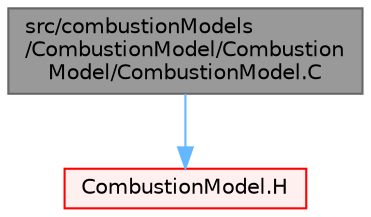 digraph "src/combustionModels/CombustionModel/CombustionModel/CombustionModel.C"
{
 // LATEX_PDF_SIZE
  bgcolor="transparent";
  edge [fontname=Helvetica,fontsize=10,labelfontname=Helvetica,labelfontsize=10];
  node [fontname=Helvetica,fontsize=10,shape=box,height=0.2,width=0.4];
  Node1 [id="Node000001",label="src/combustionModels\l/CombustionModel/Combustion\lModel/CombustionModel.C",height=0.2,width=0.4,color="gray40", fillcolor="grey60", style="filled", fontcolor="black",tooltip=" "];
  Node1 -> Node2 [id="edge1_Node000001_Node000002",color="steelblue1",style="solid",tooltip=" "];
  Node2 [id="Node000002",label="CombustionModel.H",height=0.2,width=0.4,color="red", fillcolor="#FFF0F0", style="filled",URL="$CombustionModel_8H.html",tooltip=" "];
}

